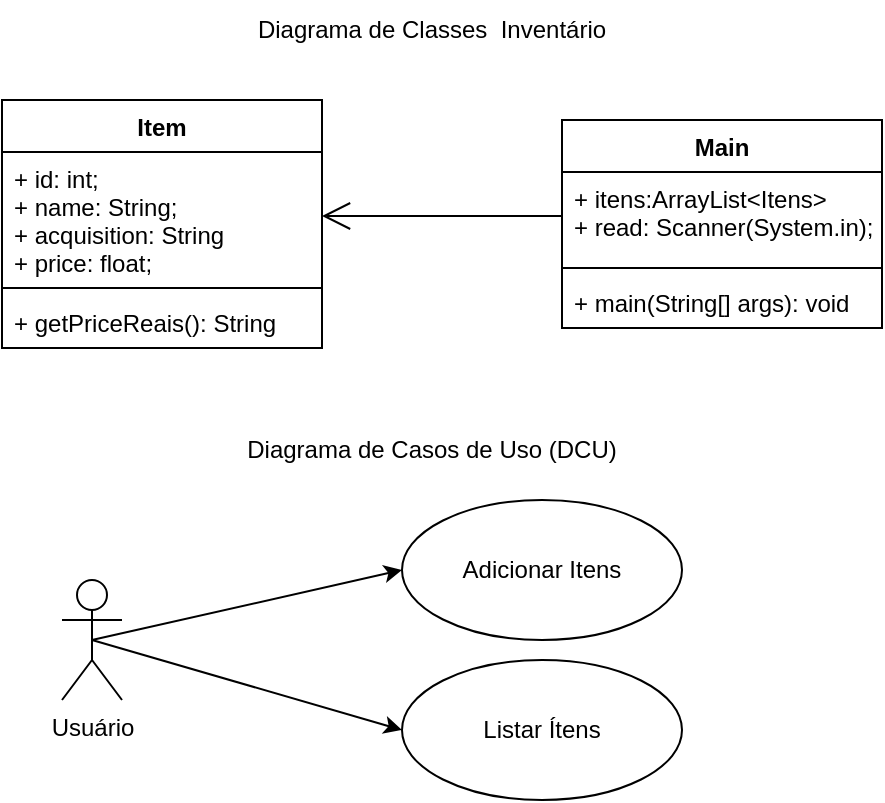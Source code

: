 <mxfile version="14.4.2" type="device"><diagram name="Page-1" id="e7e014a7-5840-1c2e-5031-d8a46d1fe8dd"><mxGraphModel dx="1102" dy="614" grid="1" gridSize="10" guides="1" tooltips="1" connect="1" arrows="1" fold="1" page="1" pageScale="1" pageWidth="1169" pageHeight="826" background="#ffffff" math="0" shadow="0"><root><mxCell id="0"/><mxCell id="1" parent="0"/><mxCell id="5kC6ZitXuw_id0mi-aSe-41" value="Diagrama de Classes&amp;nbsp; Inventário" style="text;html=1;strokeColor=none;fillColor=none;align=center;verticalAlign=middle;whiteSpace=wrap;rounded=0;" vertex="1" parent="1"><mxGeometry x="430" y="40" width="270" height="30" as="geometry"/></mxCell><mxCell id="5kC6ZitXuw_id0mi-aSe-42" value="Item" style="swimlane;fontStyle=1;align=center;verticalAlign=top;childLayout=stackLayout;horizontal=1;startSize=26;horizontalStack=0;resizeParent=1;resizeParentMax=0;resizeLast=0;collapsible=1;marginBottom=0;" vertex="1" parent="1"><mxGeometry x="350" y="90" width="160" height="124" as="geometry"/></mxCell><mxCell id="5kC6ZitXuw_id0mi-aSe-43" value="+ id: int;&#10;+ name: String;&#10;+ acquisition: String&#10;+ price: float;" style="text;strokeColor=none;fillColor=none;align=left;verticalAlign=top;spacingLeft=4;spacingRight=4;overflow=hidden;rotatable=0;points=[[0,0.5],[1,0.5]];portConstraint=eastwest;" vertex="1" parent="5kC6ZitXuw_id0mi-aSe-42"><mxGeometry y="26" width="160" height="64" as="geometry"/></mxCell><mxCell id="5kC6ZitXuw_id0mi-aSe-44" value="" style="line;strokeWidth=1;fillColor=none;align=left;verticalAlign=middle;spacingTop=-1;spacingLeft=3;spacingRight=3;rotatable=0;labelPosition=right;points=[];portConstraint=eastwest;" vertex="1" parent="5kC6ZitXuw_id0mi-aSe-42"><mxGeometry y="90" width="160" height="8" as="geometry"/></mxCell><mxCell id="5kC6ZitXuw_id0mi-aSe-45" value="+ getPriceReais(): String" style="text;strokeColor=none;fillColor=none;align=left;verticalAlign=top;spacingLeft=4;spacingRight=4;overflow=hidden;rotatable=0;points=[[0,0.5],[1,0.5]];portConstraint=eastwest;" vertex="1" parent="5kC6ZitXuw_id0mi-aSe-42"><mxGeometry y="98" width="160" height="26" as="geometry"/></mxCell><mxCell id="5kC6ZitXuw_id0mi-aSe-46" value="Main" style="swimlane;fontStyle=1;align=center;verticalAlign=top;childLayout=stackLayout;horizontal=1;startSize=26;horizontalStack=0;resizeParent=1;resizeParentMax=0;resizeLast=0;collapsible=1;marginBottom=0;" vertex="1" parent="1"><mxGeometry x="630" y="100" width="160" height="104" as="geometry"/></mxCell><mxCell id="5kC6ZitXuw_id0mi-aSe-47" value="+ itens:ArrayList&lt;Itens&gt;&#10;+ read: Scanner(System.in);" style="text;strokeColor=none;fillColor=none;align=left;verticalAlign=top;spacingLeft=4;spacingRight=4;overflow=hidden;rotatable=0;points=[[0,0.5],[1,0.5]];portConstraint=eastwest;" vertex="1" parent="5kC6ZitXuw_id0mi-aSe-46"><mxGeometry y="26" width="160" height="44" as="geometry"/></mxCell><mxCell id="5kC6ZitXuw_id0mi-aSe-48" value="" style="line;strokeWidth=1;fillColor=none;align=left;verticalAlign=middle;spacingTop=-1;spacingLeft=3;spacingRight=3;rotatable=0;labelPosition=right;points=[];portConstraint=eastwest;" vertex="1" parent="5kC6ZitXuw_id0mi-aSe-46"><mxGeometry y="70" width="160" height="8" as="geometry"/></mxCell><mxCell id="5kC6ZitXuw_id0mi-aSe-49" value="+ main(String[] args): void" style="text;strokeColor=none;fillColor=none;align=left;verticalAlign=top;spacingLeft=4;spacingRight=4;overflow=hidden;rotatable=0;points=[[0,0.5],[1,0.5]];portConstraint=eastwest;" vertex="1" parent="5kC6ZitXuw_id0mi-aSe-46"><mxGeometry y="78" width="160" height="26" as="geometry"/></mxCell><mxCell id="5kC6ZitXuw_id0mi-aSe-50" value="" style="endArrow=open;endFill=1;endSize=12;html=1;exitX=0;exitY=0.5;exitDx=0;exitDy=0;entryX=1;entryY=0.5;entryDx=0;entryDy=0;" edge="1" parent="1" source="5kC6ZitXuw_id0mi-aSe-47" target="5kC6ZitXuw_id0mi-aSe-43"><mxGeometry width="160" relative="1" as="geometry"><mxPoint x="400" y="250" as="sourcePoint"/><mxPoint x="560" y="250" as="targetPoint"/></mxGeometry></mxCell><mxCell id="5kC6ZitXuw_id0mi-aSe-51" value="Diagrama de Casos de Uso (DCU)" style="text;html=1;strokeColor=none;fillColor=none;align=center;verticalAlign=middle;whiteSpace=wrap;rounded=0;" vertex="1" parent="1"><mxGeometry x="430" y="250" width="270" height="30" as="geometry"/></mxCell><mxCell id="5kC6ZitXuw_id0mi-aSe-53" style="rounded=0;orthogonalLoop=1;jettySize=auto;html=1;exitX=0.5;exitY=0.5;exitDx=0;exitDy=0;exitPerimeter=0;entryX=0;entryY=0.5;entryDx=0;entryDy=0;" edge="1" parent="1" source="5kC6ZitXuw_id0mi-aSe-52" target="5kC6ZitXuw_id0mi-aSe-54"><mxGeometry relative="1" as="geometry"><mxPoint x="420" y="340" as="targetPoint"/></mxGeometry></mxCell><mxCell id="5kC6ZitXuw_id0mi-aSe-56" style="edgeStyle=none;rounded=0;orthogonalLoop=1;jettySize=auto;html=1;exitX=0.5;exitY=0.5;exitDx=0;exitDy=0;exitPerimeter=0;entryX=0;entryY=0.5;entryDx=0;entryDy=0;" edge="1" parent="1" source="5kC6ZitXuw_id0mi-aSe-52" target="5kC6ZitXuw_id0mi-aSe-55"><mxGeometry relative="1" as="geometry"/></mxCell><mxCell id="5kC6ZitXuw_id0mi-aSe-52" value="Usuário" style="shape=umlActor;verticalLabelPosition=bottom;verticalAlign=top;html=1;" vertex="1" parent="1"><mxGeometry x="380" y="330" width="30" height="60" as="geometry"/></mxCell><mxCell id="5kC6ZitXuw_id0mi-aSe-54" value="Adicionar Itens" style="ellipse;whiteSpace=wrap;html=1;" vertex="1" parent="1"><mxGeometry x="550" y="290" width="140" height="70" as="geometry"/></mxCell><mxCell id="5kC6ZitXuw_id0mi-aSe-55" value="Listar Ítens" style="ellipse;whiteSpace=wrap;html=1;" vertex="1" parent="1"><mxGeometry x="550" y="370" width="140" height="70" as="geometry"/></mxCell></root></mxGraphModel></diagram></mxfile>